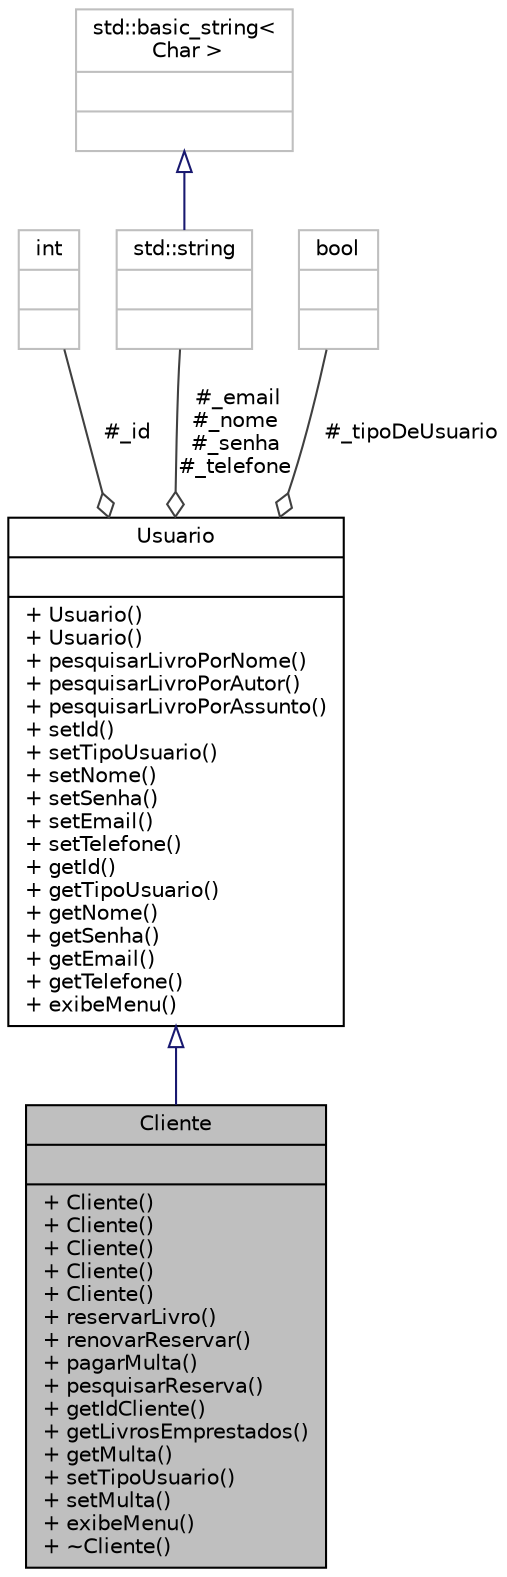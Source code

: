 digraph "Cliente"
{
 // LATEX_PDF_SIZE
  edge [fontname="Helvetica",fontsize="10",labelfontname="Helvetica",labelfontsize="10"];
  node [fontname="Helvetica",fontsize="10",shape=record];
  Node1 [label="{Cliente\n||+ Cliente()\l+ Cliente()\l+ Cliente()\l+ Cliente()\l+ Cliente()\l+ reservarLivro()\l+ renovarReservar()\l+ pagarMulta()\l+ pesquisarReserva()\l+ getIdCliente()\l+ getLivrosEmprestados()\l+ getMulta()\l+ setTipoUsuario()\l+ setMulta()\l+ exibeMenu()\l+ ~Cliente()\l}",height=0.2,width=0.4,color="black", fillcolor="grey75", style="filled", fontcolor="black",tooltip="Classe Cliente,."];
  Node2 -> Node1 [dir="back",color="midnightblue",fontsize="10",style="solid",arrowtail="onormal",fontname="Helvetica"];
  Node2 [label="{Usuario\n||+ Usuario()\l+ Usuario()\l+ pesquisarLivroPorNome()\l+ pesquisarLivroPorAutor()\l+ pesquisarLivroPorAssunto()\l+ setId()\l+ setTipoUsuario()\l+ setNome()\l+ setSenha()\l+ setEmail()\l+ setTelefone()\l+ getId()\l+ getTipoUsuario()\l+ getNome()\l+ getSenha()\l+ getEmail()\l+ getTelefone()\l+ exibeMenu()\l}",height=0.2,width=0.4,color="black", fillcolor="white", style="filled",URL="$classUsuario.html",tooltip="Classe Usuario,."];
  Node3 -> Node2 [color="grey25",fontsize="10",style="solid",label=" #_id" ,arrowhead="odiamond",fontname="Helvetica"];
  Node3 [label="{int\n||}",height=0.2,width=0.4,color="grey75", fillcolor="white", style="filled",tooltip=" "];
  Node4 -> Node2 [color="grey25",fontsize="10",style="solid",label=" #_email\n#_nome\n#_senha\n#_telefone" ,arrowhead="odiamond",fontname="Helvetica"];
  Node4 [label="{std::string\n||}",height=0.2,width=0.4,color="grey75", fillcolor="white", style="filled",tooltip=" "];
  Node5 -> Node4 [dir="back",color="midnightblue",fontsize="10",style="solid",arrowtail="onormal",fontname="Helvetica"];
  Node5 [label="{std::basic_string\<\l Char \>\n||}",height=0.2,width=0.4,color="grey75", fillcolor="white", style="filled",tooltip=" "];
  Node6 -> Node2 [color="grey25",fontsize="10",style="solid",label=" #_tipoDeUsuario" ,arrowhead="odiamond",fontname="Helvetica"];
  Node6 [label="{bool\n||}",height=0.2,width=0.4,color="grey75", fillcolor="white", style="filled",tooltip=" "];
}
